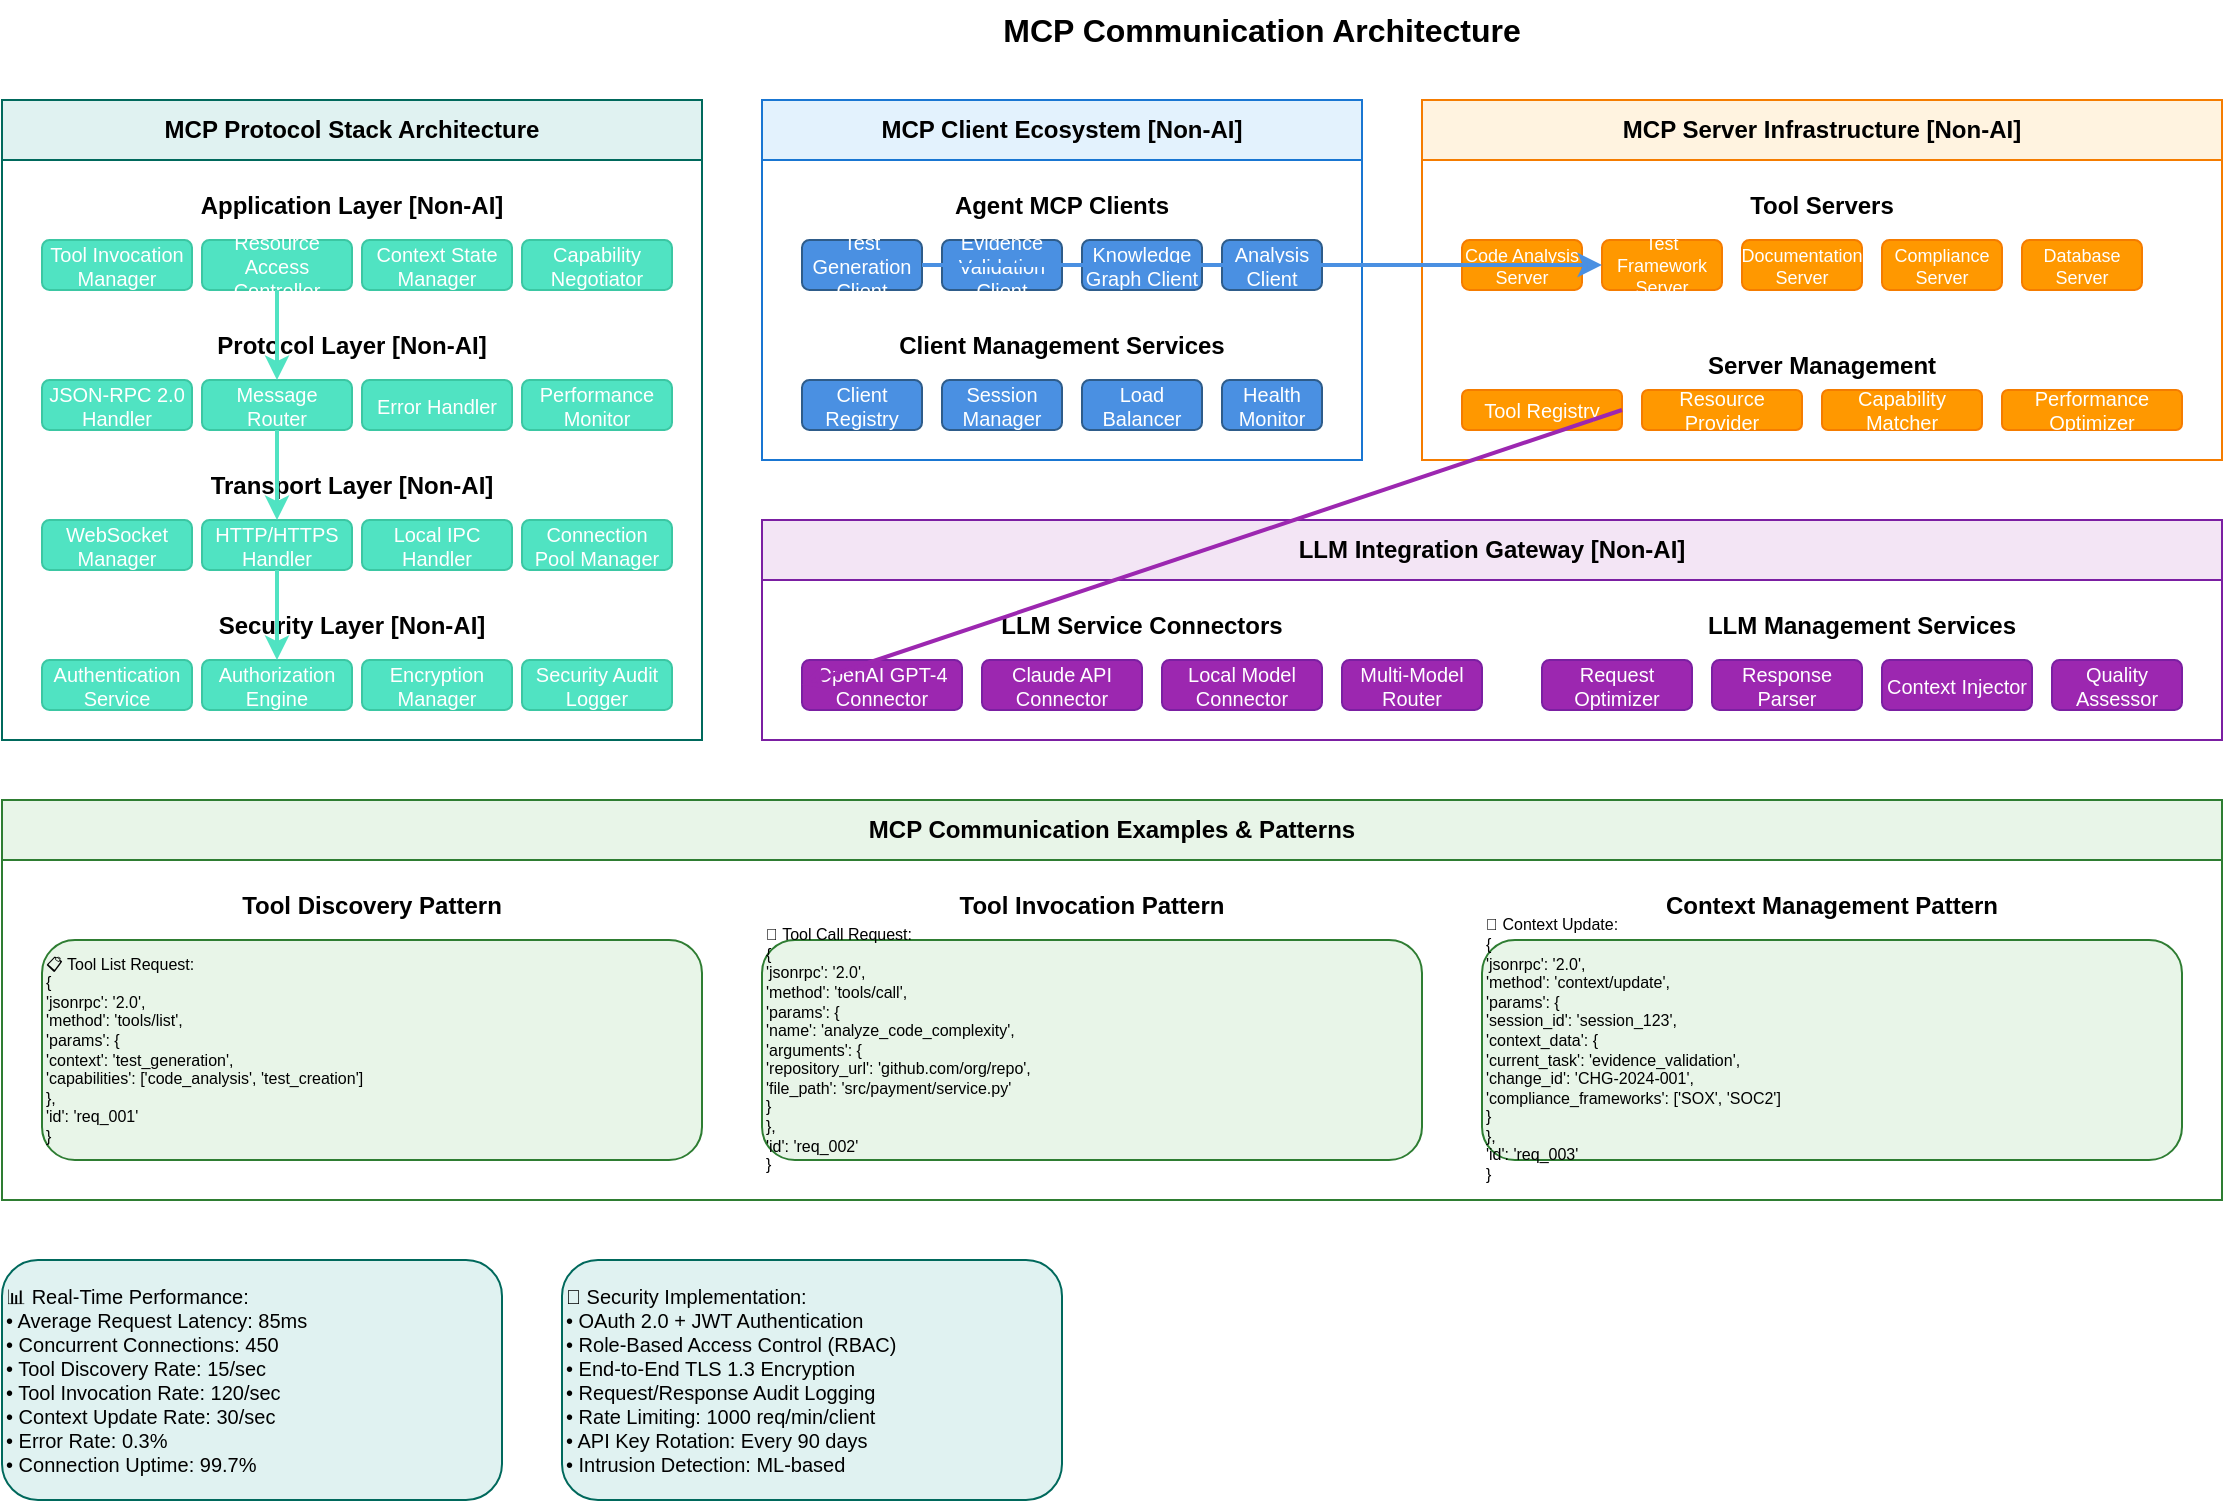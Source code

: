 <mxGraphModel dx="1422" dy="794" grid="1" gridSize="10" guides="1" tooltips="1" connect="1" arrows="1" fold="1" page="1" pageScale="1" pageWidth="1200" pageHeight="800" math="0" shadow="0">
  <root>
    <mxCell id="0"/>
    <mxCell id="1" parent="0"/>
    
    <!-- Title -->
    <mxCell id="mcp_title" value="MCP Communication Architecture" style="text;html=1;strokeColor=none;fillColor=none;align=center;verticalAlign=middle;whiteSpace=wrap;rounded=0;fontSize=16;fontStyle=1;" vertex="1" parent="1">
      <mxGeometry x="500" y="20" width="300" height="30" as="geometry"/>
    </mxCell>
    
    <!-- MCP Protocol Stack -->
    <mxCell id="protocol_stack" value="MCP Protocol Stack Architecture" style="swimlane;whiteSpace=wrap;html=1;fillColor=#e0f2f1;strokeColor=#00695c;fontStyle=1;startSize=30;" vertex="1" parent="1">
      <mxGeometry x="20" y="70" width="350" height="320" as="geometry"/>
    </mxCell>
    
    <mxCell id="app_layer" value="Application Layer [Non-AI]" style="swimlane;whiteSpace=wrap;html=1;fillColor=none;strokeColor=none;fontStyle=1;startSize=25;" vertex="1" parent="protocol_stack">
      <mxGeometry x="10" y="40" width="330" height="60" as="geometry"/>
    </mxCell>
    
    <mxCell id="al1" value="Tool Invocation Manager" style="rounded=1;whiteSpace=wrap;html=1;fillColor=#50E3C2;strokeColor=#3BC7A3;fontColor=#ffffff;fontSize=10;" vertex="1" parent="app_layer">
      <mxGeometry x="10" y="30" width="75" height="25" as="geometry"/>
    </mxCell>
    
    <mxCell id="al2" value="Resource Access Controller" style="rounded=1;whiteSpace=wrap;html=1;fillColor=#50E3C2;strokeColor=#3BC7A3;fontColor=#ffffff;fontSize=10;" vertex="1" parent="app_layer">
      <mxGeometry x="90" y="30" width="75" height="25" as="geometry"/>
    </mxCell>
    
    <mxCell id="al3" value="Context State Manager" style="rounded=1;whiteSpace=wrap;html=1;fillColor=#50E3C2;strokeColor=#3BC7A3;fontColor=#ffffff;fontSize=10;" vertex="1" parent="app_layer">
      <mxGeometry x="170" y="30" width="75" height="25" as="geometry"/>
    </mxCell>
    
    <mxCell id="al4" value="Capability Negotiator" style="rounded=1;whiteSpace=wrap;html=1;fillColor=#50E3C2;strokeColor=#3BC7A3;fontColor=#ffffff;fontSize=10;" vertex="1" parent="app_layer">
      <mxGeometry x="250" y="30" width="75" height="25" as="geometry"/>
    </mxCell>
    
    <mxCell id="protocol_layer" value="Protocol Layer [Non-AI]" style="swimlane;whiteSpace=wrap;html=1;fillColor=none;strokeColor=none;fontStyle=1;startSize=25;" vertex="1" parent="protocol_stack">
      <mxGeometry x="10" y="110" width="330" height="60" as="geometry"/>
    </mxCell>
    
    <mxCell id="pl1" value="JSON-RPC 2.0 Handler" style="rounded=1;whiteSpace=wrap;html=1;fillColor=#50E3C2;strokeColor=#3BC7A3;fontColor=#ffffff;fontSize=10;" vertex="1" parent="protocol_layer">
      <mxGeometry x="10" y="30" width="75" height="25" as="geometry"/>
    </mxCell>
    
    <mxCell id="pl2" value="Message Router" style="rounded=1;whiteSpace=wrap;html=1;fillColor=#50E3C2;strokeColor=#3BC7A3;fontColor=#ffffff;fontSize=10;" vertex="1" parent="protocol_layer">
      <mxGeometry x="90" y="30" width="75" height="25" as="geometry"/>
    </mxCell>
    
    <mxCell id="pl3" value="Error Handler" style="rounded=1;whiteSpace=wrap;html=1;fillColor=#50E3C2;strokeColor=#3BC7A3;fontColor=#ffffff;fontSize=10;" vertex="1" parent="protocol_layer">
      <mxGeometry x="170" y="30" width="75" height="25" as="geometry"/>
    </mxCell>
    
    <mxCell id="pl4" value="Performance Monitor" style="rounded=1;whiteSpace=wrap;html=1;fillColor=#50E3C2;strokeColor=#3BC7A3;fontColor=#ffffff;fontSize=10;" vertex="1" parent="protocol_layer">
      <mxGeometry x="250" y="30" width="75" height="25" as="geometry"/>
    </mxCell>
    
    <mxCell id="transport_layer" value="Transport Layer [Non-AI]" style="swimlane;whiteSpace=wrap;html=1;fillColor=none;strokeColor=none;fontStyle=1;startSize=25;" vertex="1" parent="protocol_stack">
      <mxGeometry x="10" y="180" width="330" height="60" as="geometry"/>
    </mxCell>
    
    <mxCell id="tl1" value="WebSocket Manager" style="rounded=1;whiteSpace=wrap;html=1;fillColor=#50E3C2;strokeColor=#3BC7A3;fontColor=#ffffff;fontSize=10;" vertex="1" parent="transport_layer">
      <mxGeometry x="10" y="30" width="75" height="25" as="geometry"/>
    </mxCell>
    
    <mxCell id="tl2" value="HTTP/HTTPS Handler" style="rounded=1;whiteSpace=wrap;html=1;fillColor=#50E3C2;strokeColor=#3BC7A3;fontColor=#ffffff;fontSize=10;" vertex="1" parent="transport_layer">
      <mxGeometry x="90" y="30" width="75" height="25" as="geometry"/>
    </mxCell>
    
    <mxCell id="tl3" value="Local IPC Handler" style="rounded=1;whiteSpace=wrap;html=1;fillColor=#50E3C2;strokeColor=#3BC7A3;fontColor=#ffffff;fontSize=10;" vertex="1" parent="transport_layer">
      <mxGeometry x="170" y="30" width="75" height="25" as="geometry"/>
    </mxCell>
    
    <mxCell id="tl4" value="Connection Pool Manager" style="rounded=1;whiteSpace=wrap;html=1;fillColor=#50E3C2;strokeColor=#3BC7A3;fontColor=#ffffff;fontSize=10;" vertex="1" parent="transport_layer">
      <mxGeometry x="250" y="30" width="75" height="25" as="geometry"/>
    </mxCell>
    
    <mxCell id="security_layer" value="Security Layer [Non-AI]" style="swimlane;whiteSpace=wrap;html=1;fillColor=none;strokeColor=none;fontStyle=1;startSize=25;" vertex="1" parent="protocol_stack">
      <mxGeometry x="10" y="250" width="330" height="60" as="geometry"/>
    </mxCell>
    
    <mxCell id="sl1" value="Authentication Service" style="rounded=1;whiteSpace=wrap;html=1;fillColor=#50E3C2;strokeColor=#3BC7A3;fontColor=#ffffff;fontSize=10;" vertex="1" parent="security_layer">
      <mxGeometry x="10" y="30" width="75" height="25" as="geometry"/>
    </mxCell>
    
    <mxCell id="sl2" value="Authorization Engine" style="rounded=1;whiteSpace=wrap;html=1;fillColor=#50E3C2;strokeColor=#3BC7A3;fontColor=#ffffff;fontSize=10;" vertex="1" parent="security_layer">
      <mxGeometry x="90" y="30" width="75" height="25" as="geometry"/>
    </mxCell>
    
    <mxCell id="sl3" value="Encryption Manager" style="rounded=1;whiteSpace=wrap;html=1;fillColor=#50E3C2;strokeColor=#3BC7A3;fontColor=#ffffff;fontSize=10;" vertex="1" parent="security_layer">
      <mxGeometry x="170" y="30" width="75" height="25" as="geometry"/>
    </mxCell>
    
    <mxCell id="sl4" value="Security Audit Logger" style="rounded=1;whiteSpace=wrap;html=1;fillColor=#50E3C2;strokeColor=#3BC7A3;fontColor=#ffffff;fontSize=10;" vertex="1" parent="security_layer">
      <mxGeometry x="250" y="30" width="75" height="25" as="geometry"/>
    </mxCell>
    
    <!-- MCP Client Ecosystem -->
    <mxCell id="client_ecosystem" value="MCP Client Ecosystem [Non-AI]" style="swimlane;whiteSpace=wrap;html=1;fillColor=#e3f2fd;strokeColor=#1976d2;fontStyle=1;startSize=30;" vertex="1" parent="1">
      <mxGeometry x="400" y="70" width="300" height="180" as="geometry"/>
    </mxCell>
    
    <mxCell id="agent_clients" value="Agent MCP Clients" style="swimlane;whiteSpace=wrap;html=1;fillColor=none;strokeColor=none;fontStyle=1;startSize=25;" vertex="1" parent="client_ecosystem">
      <mxGeometry x="10" y="40" width="280" height="60" as="geometry"/>
    </mxCell>
    
    <mxCell id="amc1" value="Test Generation Client" style="rounded=1;whiteSpace=wrap;html=1;fillColor=#4A90E2;strokeColor=#2E5C8A;fontColor=#ffffff;fontSize=10;" vertex="1" parent="agent_clients">
      <mxGeometry x="10" y="30" width="60" height="25" as="geometry"/>
    </mxCell>
    
    <mxCell id="amc2" value="Evidence Validation Client" style="rounded=1;whiteSpace=wrap;html=1;fillColor=#4A90E2;strokeColor=#2E5C8A;fontColor=#ffffff;fontSize=10;" vertex="1" parent="agent_clients">
      <mxGeometry x="80" y="30" width="60" height="25" as="geometry"/>
    </mxCell>
    
    <mxCell id="amc3" value="Knowledge Graph Client" style="rounded=1;whiteSpace=wrap;html=1;fillColor=#4A90E2;strokeColor=#2E5C8A;fontColor=#ffffff;fontSize=10;" vertex="1" parent="agent_clients">
      <mxGeometry x="150" y="30" width="60" height="25" as="geometry"/>
    </mxCell>
    
    <mxCell id="amc4" value="Analysis Client" style="rounded=1;whiteSpace=wrap;html=1;fillColor=#4A90E2;strokeColor=#2E5C8A;fontColor=#ffffff;fontSize=10;" vertex="1" parent="agent_clients">
      <mxGeometry x="220" y="30" width="50" height="25" as="geometry"/>
    </mxCell>
    
    <mxCell id="client_mgmt" value="Client Management Services" style="swimlane;whiteSpace=wrap;html=1;fillColor=none;strokeColor=none;fontStyle=1;startSize=25;" vertex="1" parent="client_ecosystem">
      <mxGeometry x="10" y="110" width="280" height="60" as="geometry"/>
    </mxCell>
    
    <mxCell id="cms1" value="Client Registry" style="rounded=1;whiteSpace=wrap;html=1;fillColor=#4A90E2;strokeColor=#2E5C8A;fontColor=#ffffff;fontSize=10;" vertex="1" parent="client_mgmt">
      <mxGeometry x="10" y="30" width="60" height="25" as="geometry"/>
    </mxCell>
    
    <mxCell id="cms2" value="Session Manager" style="rounded=1;whiteSpace=wrap;html=1;fillColor=#4A90E2;strokeColor=#2E5C8A;fontColor=#ffffff;fontSize=10;" vertex="1" parent="client_mgmt">
      <mxGeometry x="80" y="30" width="60" height="25" as="geometry"/>
    </mxCell>
    
    <mxCell id="cms3" value="Load Balancer" style="rounded=1;whiteSpace=wrap;html=1;fillColor=#4A90E2;strokeColor=#2E5C8A;fontColor=#ffffff;fontSize=10;" vertex="1" parent="client_mgmt">
      <mxGeometry x="150" y="30" width="60" height="25" as="geometry"/>
    </mxCell>
    
    <mxCell id="cms4" value="Health Monitor" style="rounded=1;whiteSpace=wrap;html=1;fillColor=#4A90E2;strokeColor=#2E5C8A;fontColor=#ffffff;fontSize=10;" vertex="1" parent="client_mgmt">
      <mxGeometry x="220" y="30" width="50" height="25" as="geometry"/>
    </mxCell>
    
    <!-- MCP Server Infrastructure -->
    <mxCell id="server_infra" value="MCP Server Infrastructure [Non-AI]" style="swimlane;whiteSpace=wrap;html=1;fillColor=#fff3e0;strokeColor=#f57c00;fontStyle=1;startSize=30;" vertex="1" parent="1">
      <mxGeometry x="730" y="70" width="400" height="180" as="geometry"/>
    </mxCell>
    
    <mxCell id="tool_servers" value="Tool Servers" style="swimlane;whiteSpace=wrap;html=1;fillColor=none;strokeColor=none;fontStyle=1;startSize=25;" vertex="1" parent="server_infra">
      <mxGeometry x="10" y="40" width="380" height="70" as="geometry"/>
    </mxCell>
    
    <mxCell id="ts1" value="Code Analysis Server" style="rounded=1;whiteSpace=wrap;html=1;fillColor=#FF9800;strokeColor=#F57C00;fontColor=#ffffff;fontSize=9;" vertex="1" parent="tool_servers">
      <mxGeometry x="10" y="30" width="60" height="25" as="geometry"/>
    </mxCell>
    
    <mxCell id="ts2" value="Test Framework Server" style="rounded=1;whiteSpace=wrap;html=1;fillColor=#FF9800;strokeColor=#F57C00;fontColor=#ffffff;fontSize=9;" vertex="1" parent="tool_servers">
      <mxGeometry x="80" y="30" width="60" height="25" as="geometry"/>
    </mxCell>
    
    <mxCell id="ts3" value="Documentation Server" style="rounded=1;whiteSpace=wrap;html=1;fillColor=#FF9800;strokeColor=#F57C00;fontColor=#ffffff;fontSize=9;" vertex="1" parent="tool_servers">
      <mxGeometry x="150" y="30" width="60" height="25" as="geometry"/>
    </mxCell>
    
    <mxCell id="ts4" value="Compliance Server" style="rounded=1;whiteSpace=wrap;html=1;fillColor=#FF9800;strokeColor=#F57C00;fontColor=#ffffff;fontSize=9;" vertex="1" parent="tool_servers">
      <mxGeometry x="220" y="30" width="60" height="25" as="geometry"/>
    </mxCell>
    
    <mxCell id="ts5" value="Database Server" style="rounded=1;whiteSpace=wrap;html=1;fillColor=#FF9800;strokeColor=#F57C00;fontColor=#ffffff;fontSize=9;" vertex="1" parent="tool_servers">
      <mxGeometry x="290" y="30" width="60" height="25" as="geometry"/>
    </mxCell>
    
    <mxCell id="server_mgmt" value="Server Management" style="swimlane;whiteSpace=wrap;html=1;fillColor=none;strokeColor=none;fontStyle=1;startSize=25;" vertex="1" parent="server_infra">
      <mxGeometry x="10" y="120" width="380" height="50" as="geometry"/>
    </mxCell>
    
    <mxCell id="sm1" value="Tool Registry" style="rounded=1;whiteSpace=wrap;html=1;fillColor=#FF9800;strokeColor=#F57C00;fontColor=#ffffff;fontSize=10;" vertex="1" parent="server_mgmt">
      <mxGeometry x="10" y="25" width="80" height="20" as="geometry"/>
    </mxCell>
    
    <mxCell id="sm2" value="Resource Provider" style="rounded=1;whiteSpace=wrap;html=1;fillColor=#FF9800;strokeColor=#F57C00;fontColor=#ffffff;fontSize=10;" vertex="1" parent="server_mgmt">
      <mxGeometry x="100" y="25" width="80" height="20" as="geometry"/>
    </mxCell>
    
    <mxCell id="sm3" value="Capability Matcher" style="rounded=1;whiteSpace=wrap;html=1;fillColor=#FF9800;strokeColor=#F57C00;fontColor=#ffffff;fontSize=10;" vertex="1" parent="server_mgmt">
      <mxGeometry x="190" y="25" width="80" height="20" as="geometry"/>
    </mxCell>
    
    <mxCell id="sm4" value="Performance Optimizer" style="rounded=1;whiteSpace=wrap;html=1;fillColor=#FF9800;strokeColor=#F57C00;fontColor=#ffffff;fontSize=10;" vertex="1" parent="server_mgmt">
      <mxGeometry x="280" y="25" width="90" height="20" as="geometry"/>
    </mxCell>
    
    <!-- LLM Integration Gateway -->
    <mxCell id="llm_gateway" value="LLM Integration Gateway [Non-AI]" style="swimlane;whiteSpace=wrap;html=1;fillColor=#f3e5f5;strokeColor=#7b1fa2;fontStyle=1;startSize=30;" vertex="1" parent="1">
      <mxGeometry x="400" y="280" width="730" height="110" as="geometry"/>
    </mxCell>
    
    <mxCell id="llm_connectors" value="LLM Service Connectors" style="swimlane;whiteSpace=wrap;html=1;fillColor=none;strokeColor=none;fontStyle=1;startSize=25;" vertex="1" parent="llm_gateway">
      <mxGeometry x="10" y="40" width="360" height="60" as="geometry"/>
    </mxCell>
    
    <mxCell id="lsc1" value="OpenAI GPT-4 Connector" style="rounded=1;whiteSpace=wrap;html=1;fillColor=#9C27B0;strokeColor=#7B1FA2;fontColor=#ffffff;fontSize=10;" vertex="1" parent="llm_connectors">
      <mxGeometry x="10" y="30" width="80" height="25" as="geometry"/>
    </mxCell>
    
    <mxCell id="lsc2" value="Claude API Connector" style="rounded=1;whiteSpace=wrap;html=1;fillColor=#9C27B0;strokeColor=#7B1FA2;fontColor=#ffffff;fontSize=10;" vertex="1" parent="llm_connectors">
      <mxGeometry x="100" y="30" width="80" height="25" as="geometry"/>
    </mxCell>
    
    <mxCell id="lsc3" value="Local Model Connector" style="rounded=1;whiteSpace=wrap;html=1;fillColor=#9C27B0;strokeColor=#7B1FA2;fontColor=#ffffff;fontSize=10;" vertex="1" parent="llm_connectors">
      <mxGeometry x="190" y="30" width="80" height="25" as="geometry"/>
    </mxCell>
    
    <mxCell id="lsc4" value="Multi-Model Router" style="rounded=1;whiteSpace=wrap;html=1;fillColor=#9C27B0;strokeColor=#7B1FA2;fontColor=#ffffff;fontSize=10;" vertex="1" parent="llm_connectors">
      <mxGeometry x="280" y="30" width="70" height="25" as="geometry"/>
    </mxCell>
    
    <mxCell id="llm_mgmt" value="LLM Management Services" style="swimlane;whiteSpace=wrap;html=1;fillColor=none;strokeColor=none;fontStyle=1;startSize=25;" vertex="1" parent="llm_gateway">
      <mxGeometry x="380" y="40" width="340" height="60" as="geometry"/>
    </mxCell>
    
    <mxCell id="lms1" value="Request Optimizer" style="rounded=1;whiteSpace=wrap;html=1;fillColor=#9C27B0;strokeColor=#7B1FA2;fontColor=#ffffff;fontSize=10;" vertex="1" parent="llm_mgmt">
      <mxGeometry x="10" y="30" width="75" height="25" as="geometry"/>
    </mxCell>
    
    <mxCell id="lms2" value="Response Parser" style="rounded=1;whiteSpace=wrap;html=1;fillColor=#9C27B0;strokeColor=#7B1FA2;fontColor=#ffffff;fontSize=10;" vertex="1" parent="llm_mgmt">
      <mxGeometry x="95" y="30" width="75" height="25" as="geometry"/>
    </mxCell>
    
    <mxCell id="lms3" value="Context Injector" style="rounded=1;whiteSpace=wrap;html=1;fillColor=#9C27B0;strokeColor=#7B1FA2;fontColor=#ffffff;fontSize=10;" vertex="1" parent="llm_mgmt">
      <mxGeometry x="180" y="30" width="75" height="25" as="geometry"/>
    </mxCell>
    
    <mxCell id="lms4" value="Quality Assessor" style="rounded=1;whiteSpace=wrap;html=1;fillColor=#9C27B0;strokeColor=#7B1FA2;fontColor=#ffffff;fontSize=10;" vertex="1" parent="llm_mgmt">
      <mxGeometry x="265" y="30" width="65" height="25" as="geometry"/>
    </mxCell>
    
    <!-- Communication Examples -->
    <mxCell id="comm_examples" value="MCP Communication Examples &amp; Patterns" style="swimlane;whiteSpace=wrap;html=1;fillColor=#e8f5e8;strokeColor=#2e7d32;fontStyle=1;startSize=30;" vertex="1" parent="1">
      <mxGeometry x="20" y="420" width="1110" height="200" as="geometry"/>
    </mxCell>
    
    <mxCell id="tool_discovery" value="Tool Discovery Pattern" style="swimlane;whiteSpace=wrap;html=1;fillColor=none;strokeColor=none;fontStyle=1;startSize=25;" vertex="1" parent="comm_examples">
      <mxGeometry x="10" y="40" width="350" height="150" as="geometry"/>
    </mxCell>
    
    <mxCell id="tdp1" value="📋 Tool List Request:&#xa;{&#xa;  'jsonrpc': '2.0',&#xa;  'method': 'tools/list',&#xa;  'params': {&#xa;    'context': 'test_generation',&#xa;    'capabilities': ['code_analysis', 'test_creation']&#xa;  },&#xa;  'id': 'req_001'&#xa;}" style="rounded=1;whiteSpace=wrap;html=1;fillColor=#E8F5E8;strokeColor=#2E7D32;fontSize=8;align=left;" vertex="1" parent="tool_discovery">
      <mxGeometry x="10" y="30" width="330" height="110" as="geometry"/>
    </mxCell>
    
    <mxCell id="tool_invocation" value="Tool Invocation Pattern" style="swimlane;whiteSpace=wrap;html=1;fillColor=none;strokeColor=none;fontStyle=1;startSize=25;" vertex="1" parent="comm_examples">
      <mxGeometry x="370" y="40" width="350" height="150" as="geometry"/>
    </mxCell>
    
    <mxCell id="tip1" value="🔧 Tool Call Request:&#xa;{&#xa;  'jsonrpc': '2.0',&#xa;  'method': 'tools/call',&#xa;  'params': {&#xa;    'name': 'analyze_code_complexity',&#xa;    'arguments': {&#xa;      'repository_url': 'github.com/org/repo',&#xa;      'file_path': 'src/payment/service.py'&#xa;    }&#xa;  },&#xa;  'id': 'req_002'&#xa;}" style="rounded=1;whiteSpace=wrap;html=1;fillColor=#E8F5E8;strokeColor=#2E7D32;fontSize=8;align=left;" vertex="1" parent="tool_invocation">
      <mxGeometry x="10" y="30" width="330" height="110" as="geometry"/>
    </mxCell>
    
    <mxCell id="context_mgmt" value="Context Management Pattern" style="swimlane;whiteSpace=wrap;html=1;fillColor=none;strokeColor=none;fontStyle=1;startSize=25;" vertex="1" parent="comm_examples">
      <mxGeometry x="730" y="40" width="370" height="150" as="geometry"/>
    </mxCell>
    
    <mxCell id="cmp1" value="📝 Context Update:&#xa;{&#xa;  'jsonrpc': '2.0',&#xa;  'method': 'context/update',&#xa;  'params': {&#xa;    'session_id': 'session_123',&#xa;    'context_data': {&#xa;      'current_task': 'evidence_validation',&#xa;      'change_id': 'CHG-2024-001',&#xa;      'compliance_frameworks': ['SOX', 'SOC2']&#xa;    }&#xa;  },&#xa;  'id': 'req_003'&#xa;}" style="rounded=1;whiteSpace=wrap;html=1;fillColor=#E8F5E8;strokeColor=#2E7D32;fontSize=8;align=left;" vertex="1" parent="context_mgmt">
      <mxGeometry x="10" y="30" width="350" height="110" as="geometry"/>
    </mxCell>
    
    <!-- Performance Metrics -->
    <mxCell id="perf_metrics" value="📊 Real-Time Performance:&#xa;• Average Request Latency: 85ms&#xa;• Concurrent Connections: 450&#xa;• Tool Discovery Rate: 15/sec&#xa;• Tool Invocation Rate: 120/sec&#xa;• Context Update Rate: 30/sec&#xa;• Error Rate: 0.3%&#xa;• Connection Uptime: 99.7%" style="rounded=1;whiteSpace=wrap;html=1;fillColor=#E0F2F1;strokeColor=#00695C;fontSize=10;align=left;" vertex="1" parent="1">
      <mxGeometry x="20" y="650" width="250" height="120" as="geometry"/>
    </mxCell>
    
    <!-- Security Features -->
    <mxCell id="security_features" value="🔐 Security Implementation:&#xa;• OAuth 2.0 + JWT Authentication&#xa;• Role-Based Access Control (RBAC)&#xa;• End-to-End TLS 1.3 Encryption&#xa;• Request/Response Audit Logging&#xa;• Rate Limiting: 1000 req/min/client&#xa;• API Key Rotation: Every 90 days&#xa;• Intrusion Detection: ML-based" style="rounded=1;whiteSpace=wrap;html=1;fillColor=#E0F2F1;strokeColor=#00695C;fontSize=10;align=left;" vertex="1" parent="1">
      <mxGeometry x="300" y="650" width="250" height="120" as="geometry"/>
    </mxCell>
    
    <!-- Main Connections -->
    <mxCell id="mcp_flow1" value="" style="endArrow=classic;html=1;rounded=0;exitX=0.5;exitY=1;exitDx=0;exitDy=0;entryX=0.5;entryY=0;entryDx=0;entryDy=0;strokeColor=#50E3C2;strokeWidth=2;" edge="1" parent="1" source="al2" target="pl2">
      <mxGeometry width="50" height="50" relative="1" as="geometry">
        <mxPoint x="400" y="300" as="sourcePoint"/>
        <mxPoint x="450" y="250" as="targetPoint"/>
      </mxGeometry>
    </mxCell>
    
    <mxCell id="mcp_flow2" value="" style="endArrow=classic;html=1;rounded=0;exitX=0.5;exitY=1;exitDx=0;exitDy=0;entryX=0.5;entryY=0;entryDx=0;entryDy=0;strokeColor=#50E3C2;strokeWidth=2;" edge="1" parent="1" source="pl2" target="tl2">
      <mxGeometry width="50" height="50" relative="1" as="geometry">
        <mxPoint x="400" y="300" as="sourcePoint"/>
        <mxPoint x="450" y="250" as="targetPoint"/>
      </mxGeometry>
    </mxCell>
    
    <mxCell id="mcp_flow3" value="" style="endArrow=classic;html=1;rounded=0;exitX=0.5;exitY=1;exitDx=0;exitDy=0;entryX=0.5;entryY=0;entryDx=0;entryDy=0;strokeColor=#50E3C2;strokeWidth=2;" edge="1" parent="1" source="tl2" target="sl2">
      <mxGeometry width="50" height="50" relative="1" as="geometry">
        <mxPoint x="400" y="300" as="sourcePoint"/>
        <mxPoint x="450" y="250" as="targetPoint"/>
      </mxGeometry>
    </mxCell>
    
    <mxCell id="mcp_flow4" value="" style="endArrow=classic;html=1;rounded=0;exitX=1;exitY=0.5;exitDx=0;exitDy=0;entryX=0;entryY=0.5;entryDx=0;entryDy=0;strokeColor=#4A90E2;strokeWidth=2;" edge="1" parent="1" source="amc1" target="ts2">
      <mxGeometry width="50" height="50" relative="1" as="geometry">
        <mxPoint x="400" y="300" as="sourcePoint"/>
        <mxPoint x="450" y="250" as="targetPoint"/>
      </mxGeometry>
    </mxCell>
    
    <mxCell id="mcp_flow5" value="" style="endArrow=classic;html=1;rounded=0;exitX=1;exitY=0.5;exitDx=0;exitDy=0;entryX=0;entryY=0.5;entryDx=0;entryDy=0;strokeColor=#9C27B0;strokeWidth=2;" edge="1" parent="1" source="sm1" target="lsc1">
      <mxGeometry width="50" height="50" relative="1" as="geometry">
        <mxPoint x="400" y="300" as="sourcePoint"/>
        <mxPoint x="450" y="250" as="targetPoint"/>
      </mxGeometry>
    </mxCell>
    
  </root>
</mxGraphModel>